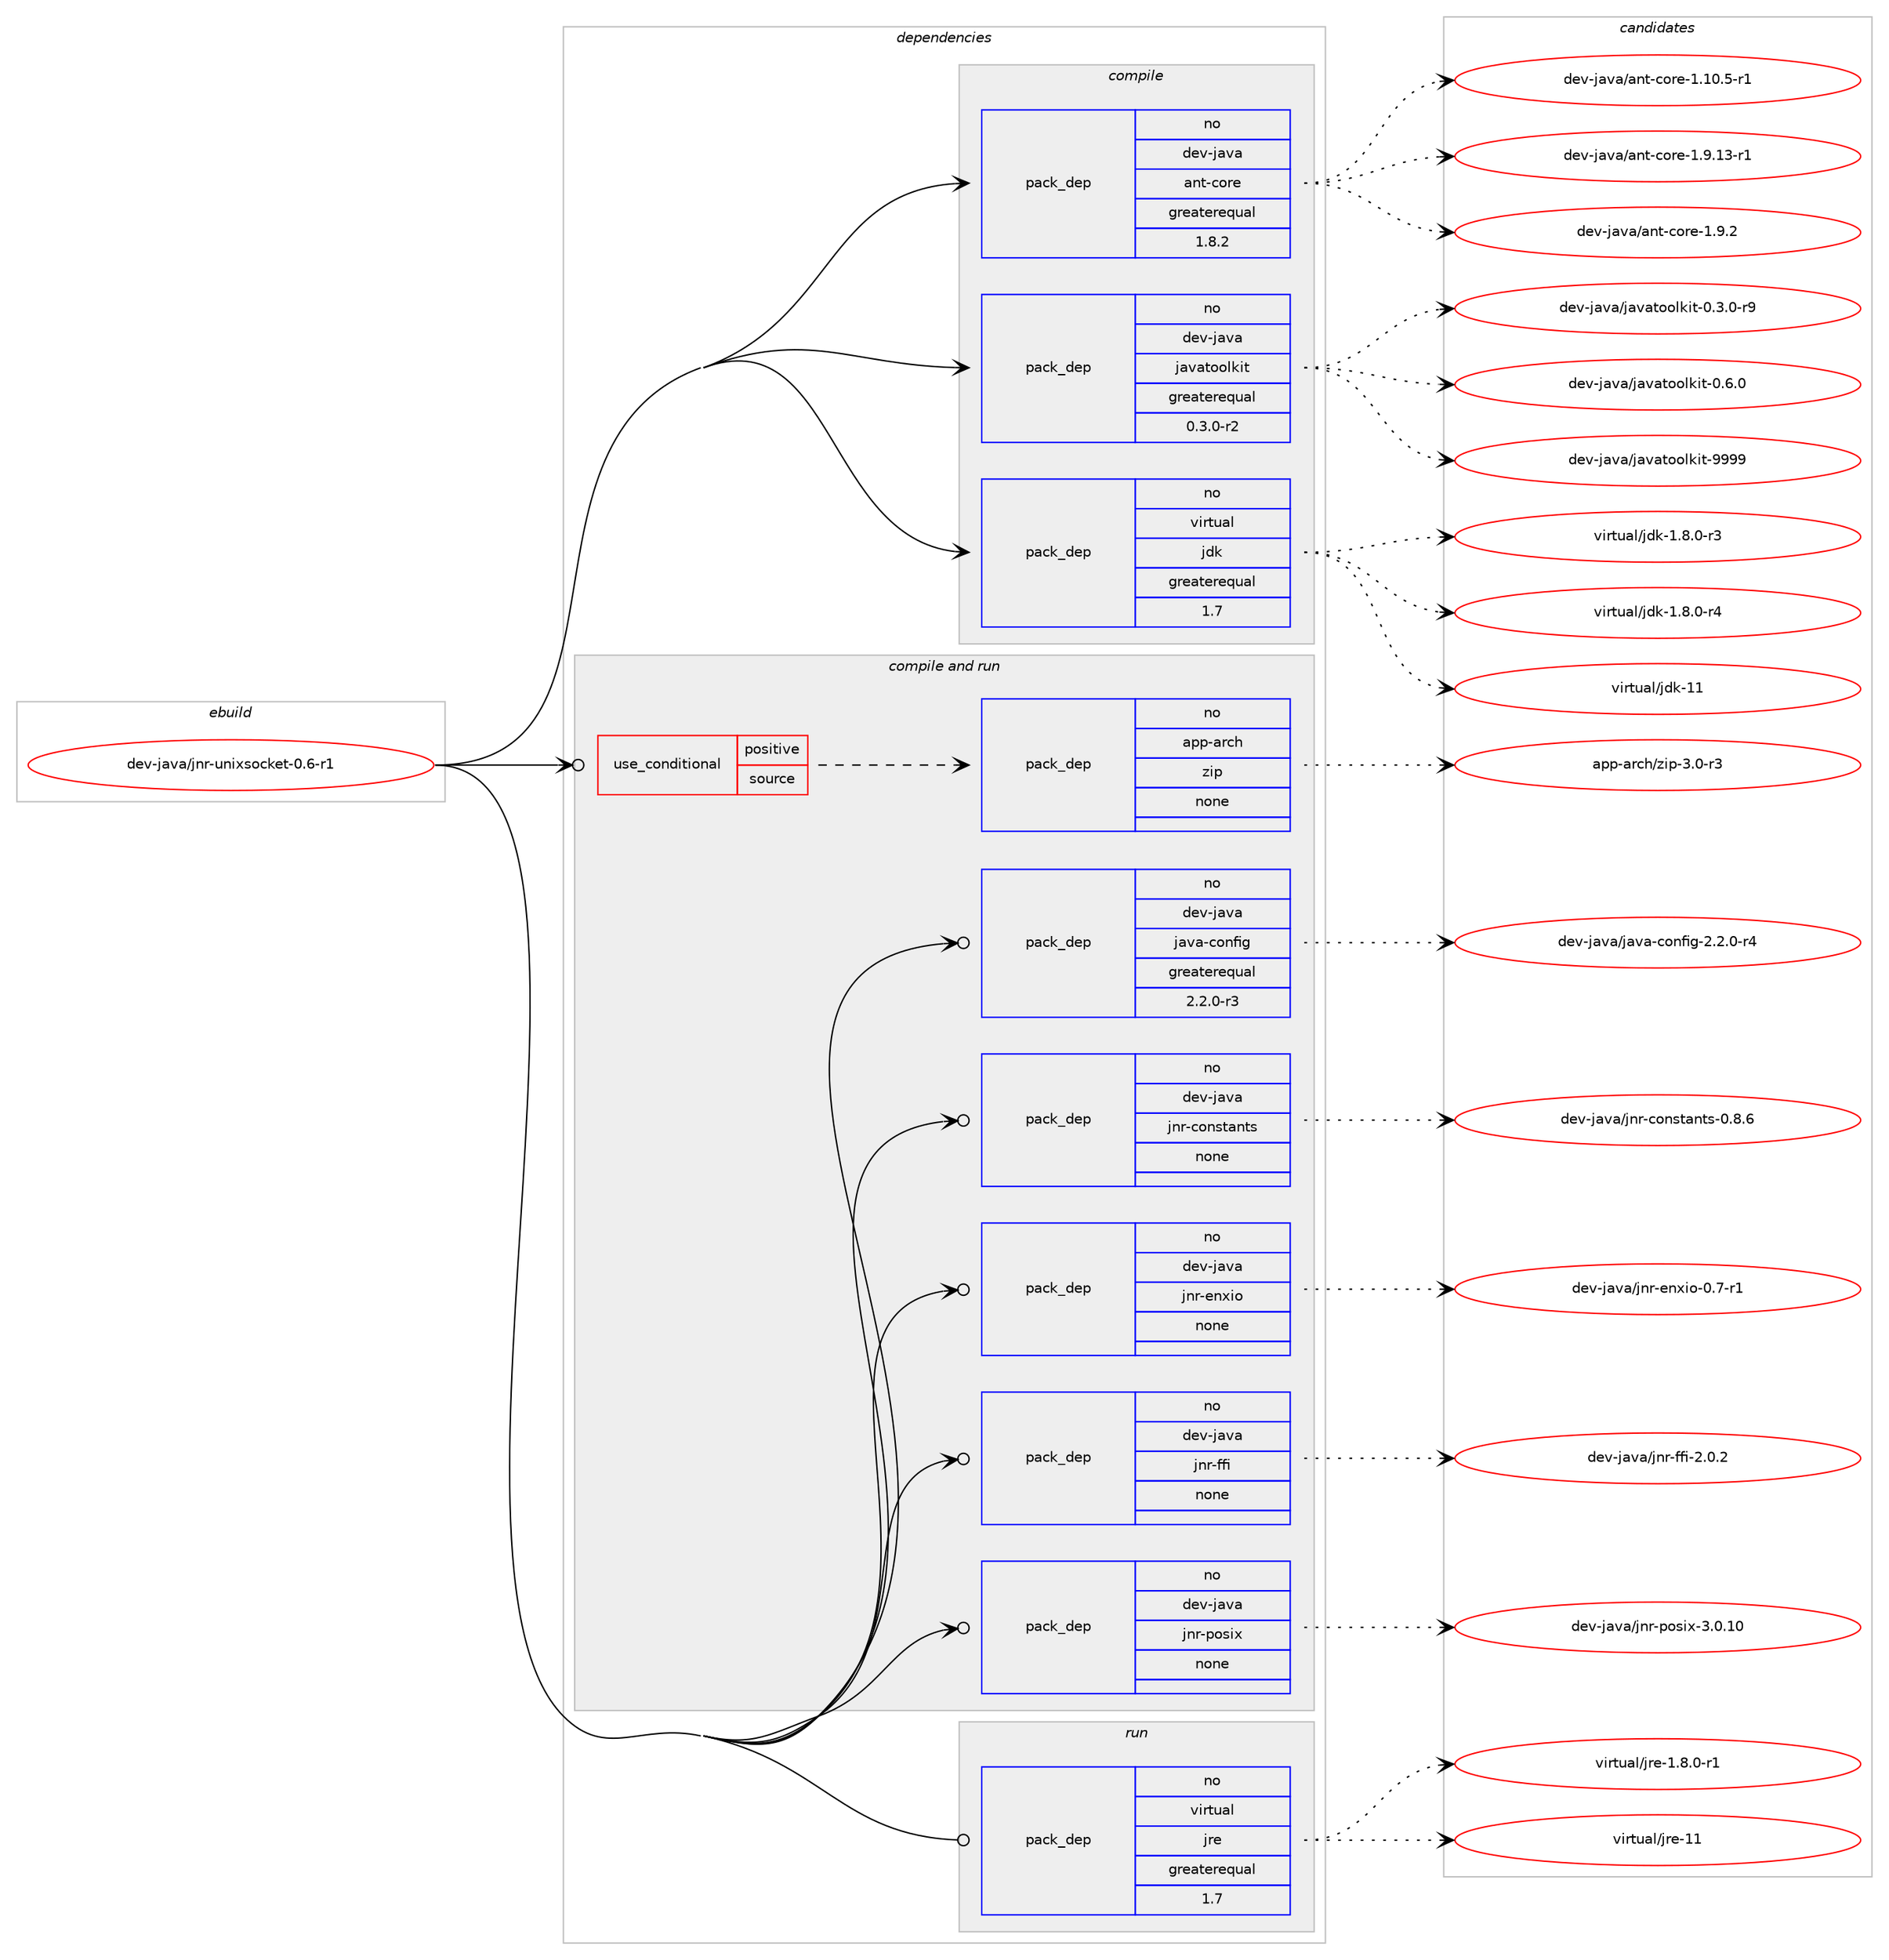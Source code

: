 digraph prolog {

# *************
# Graph options
# *************

newrank=true;
concentrate=true;
compound=true;
graph [rankdir=LR,fontname=Helvetica,fontsize=10,ranksep=1.5];#, ranksep=2.5, nodesep=0.2];
edge  [arrowhead=vee];
node  [fontname=Helvetica,fontsize=10];

# **********
# The ebuild
# **********

subgraph cluster_leftcol {
color=gray;
rank=same;
label=<<i>ebuild</i>>;
id [label="dev-java/jnr-unixsocket-0.6-r1", color=red, width=4, href="../dev-java/jnr-unixsocket-0.6-r1.svg"];
}

# ****************
# The dependencies
# ****************

subgraph cluster_midcol {
color=gray;
label=<<i>dependencies</i>>;
subgraph cluster_compile {
fillcolor="#eeeeee";
style=filled;
label=<<i>compile</i>>;
subgraph pack969129 {
dependency1354549 [label=<<TABLE BORDER="0" CELLBORDER="1" CELLSPACING="0" CELLPADDING="4" WIDTH="220"><TR><TD ROWSPAN="6" CELLPADDING="30">pack_dep</TD></TR><TR><TD WIDTH="110">no</TD></TR><TR><TD>dev-java</TD></TR><TR><TD>ant-core</TD></TR><TR><TD>greaterequal</TD></TR><TR><TD>1.8.2</TD></TR></TABLE>>, shape=none, color=blue];
}
id:e -> dependency1354549:w [weight=20,style="solid",arrowhead="vee"];
subgraph pack969130 {
dependency1354550 [label=<<TABLE BORDER="0" CELLBORDER="1" CELLSPACING="0" CELLPADDING="4" WIDTH="220"><TR><TD ROWSPAN="6" CELLPADDING="30">pack_dep</TD></TR><TR><TD WIDTH="110">no</TD></TR><TR><TD>dev-java</TD></TR><TR><TD>javatoolkit</TD></TR><TR><TD>greaterequal</TD></TR><TR><TD>0.3.0-r2</TD></TR></TABLE>>, shape=none, color=blue];
}
id:e -> dependency1354550:w [weight=20,style="solid",arrowhead="vee"];
subgraph pack969131 {
dependency1354551 [label=<<TABLE BORDER="0" CELLBORDER="1" CELLSPACING="0" CELLPADDING="4" WIDTH="220"><TR><TD ROWSPAN="6" CELLPADDING="30">pack_dep</TD></TR><TR><TD WIDTH="110">no</TD></TR><TR><TD>virtual</TD></TR><TR><TD>jdk</TD></TR><TR><TD>greaterequal</TD></TR><TR><TD>1.7</TD></TR></TABLE>>, shape=none, color=blue];
}
id:e -> dependency1354551:w [weight=20,style="solid",arrowhead="vee"];
}
subgraph cluster_compileandrun {
fillcolor="#eeeeee";
style=filled;
label=<<i>compile and run</i>>;
subgraph cond362981 {
dependency1354552 [label=<<TABLE BORDER="0" CELLBORDER="1" CELLSPACING="0" CELLPADDING="4"><TR><TD ROWSPAN="3" CELLPADDING="10">use_conditional</TD></TR><TR><TD>positive</TD></TR><TR><TD>source</TD></TR></TABLE>>, shape=none, color=red];
subgraph pack969132 {
dependency1354553 [label=<<TABLE BORDER="0" CELLBORDER="1" CELLSPACING="0" CELLPADDING="4" WIDTH="220"><TR><TD ROWSPAN="6" CELLPADDING="30">pack_dep</TD></TR><TR><TD WIDTH="110">no</TD></TR><TR><TD>app-arch</TD></TR><TR><TD>zip</TD></TR><TR><TD>none</TD></TR><TR><TD></TD></TR></TABLE>>, shape=none, color=blue];
}
dependency1354552:e -> dependency1354553:w [weight=20,style="dashed",arrowhead="vee"];
}
id:e -> dependency1354552:w [weight=20,style="solid",arrowhead="odotvee"];
subgraph pack969133 {
dependency1354554 [label=<<TABLE BORDER="0" CELLBORDER="1" CELLSPACING="0" CELLPADDING="4" WIDTH="220"><TR><TD ROWSPAN="6" CELLPADDING="30">pack_dep</TD></TR><TR><TD WIDTH="110">no</TD></TR><TR><TD>dev-java</TD></TR><TR><TD>java-config</TD></TR><TR><TD>greaterequal</TD></TR><TR><TD>2.2.0-r3</TD></TR></TABLE>>, shape=none, color=blue];
}
id:e -> dependency1354554:w [weight=20,style="solid",arrowhead="odotvee"];
subgraph pack969134 {
dependency1354555 [label=<<TABLE BORDER="0" CELLBORDER="1" CELLSPACING="0" CELLPADDING="4" WIDTH="220"><TR><TD ROWSPAN="6" CELLPADDING="30">pack_dep</TD></TR><TR><TD WIDTH="110">no</TD></TR><TR><TD>dev-java</TD></TR><TR><TD>jnr-constants</TD></TR><TR><TD>none</TD></TR><TR><TD></TD></TR></TABLE>>, shape=none, color=blue];
}
id:e -> dependency1354555:w [weight=20,style="solid",arrowhead="odotvee"];
subgraph pack969135 {
dependency1354556 [label=<<TABLE BORDER="0" CELLBORDER="1" CELLSPACING="0" CELLPADDING="4" WIDTH="220"><TR><TD ROWSPAN="6" CELLPADDING="30">pack_dep</TD></TR><TR><TD WIDTH="110">no</TD></TR><TR><TD>dev-java</TD></TR><TR><TD>jnr-enxio</TD></TR><TR><TD>none</TD></TR><TR><TD></TD></TR></TABLE>>, shape=none, color=blue];
}
id:e -> dependency1354556:w [weight=20,style="solid",arrowhead="odotvee"];
subgraph pack969136 {
dependency1354557 [label=<<TABLE BORDER="0" CELLBORDER="1" CELLSPACING="0" CELLPADDING="4" WIDTH="220"><TR><TD ROWSPAN="6" CELLPADDING="30">pack_dep</TD></TR><TR><TD WIDTH="110">no</TD></TR><TR><TD>dev-java</TD></TR><TR><TD>jnr-ffi</TD></TR><TR><TD>none</TD></TR><TR><TD></TD></TR></TABLE>>, shape=none, color=blue];
}
id:e -> dependency1354557:w [weight=20,style="solid",arrowhead="odotvee"];
subgraph pack969137 {
dependency1354558 [label=<<TABLE BORDER="0" CELLBORDER="1" CELLSPACING="0" CELLPADDING="4" WIDTH="220"><TR><TD ROWSPAN="6" CELLPADDING="30">pack_dep</TD></TR><TR><TD WIDTH="110">no</TD></TR><TR><TD>dev-java</TD></TR><TR><TD>jnr-posix</TD></TR><TR><TD>none</TD></TR><TR><TD></TD></TR></TABLE>>, shape=none, color=blue];
}
id:e -> dependency1354558:w [weight=20,style="solid",arrowhead="odotvee"];
}
subgraph cluster_run {
fillcolor="#eeeeee";
style=filled;
label=<<i>run</i>>;
subgraph pack969138 {
dependency1354559 [label=<<TABLE BORDER="0" CELLBORDER="1" CELLSPACING="0" CELLPADDING="4" WIDTH="220"><TR><TD ROWSPAN="6" CELLPADDING="30">pack_dep</TD></TR><TR><TD WIDTH="110">no</TD></TR><TR><TD>virtual</TD></TR><TR><TD>jre</TD></TR><TR><TD>greaterequal</TD></TR><TR><TD>1.7</TD></TR></TABLE>>, shape=none, color=blue];
}
id:e -> dependency1354559:w [weight=20,style="solid",arrowhead="odot"];
}
}

# **************
# The candidates
# **************

subgraph cluster_choices {
rank=same;
color=gray;
label=<<i>candidates</i>>;

subgraph choice969129 {
color=black;
nodesep=1;
choice10010111845106971189747971101164599111114101454946494846534511449 [label="dev-java/ant-core-1.10.5-r1", color=red, width=4,href="../dev-java/ant-core-1.10.5-r1.svg"];
choice10010111845106971189747971101164599111114101454946574649514511449 [label="dev-java/ant-core-1.9.13-r1", color=red, width=4,href="../dev-java/ant-core-1.9.13-r1.svg"];
choice10010111845106971189747971101164599111114101454946574650 [label="dev-java/ant-core-1.9.2", color=red, width=4,href="../dev-java/ant-core-1.9.2.svg"];
dependency1354549:e -> choice10010111845106971189747971101164599111114101454946494846534511449:w [style=dotted,weight="100"];
dependency1354549:e -> choice10010111845106971189747971101164599111114101454946574649514511449:w [style=dotted,weight="100"];
dependency1354549:e -> choice10010111845106971189747971101164599111114101454946574650:w [style=dotted,weight="100"];
}
subgraph choice969130 {
color=black;
nodesep=1;
choice1001011184510697118974710697118971161111111081071051164548465146484511457 [label="dev-java/javatoolkit-0.3.0-r9", color=red, width=4,href="../dev-java/javatoolkit-0.3.0-r9.svg"];
choice100101118451069711897471069711897116111111108107105116454846544648 [label="dev-java/javatoolkit-0.6.0", color=red, width=4,href="../dev-java/javatoolkit-0.6.0.svg"];
choice1001011184510697118974710697118971161111111081071051164557575757 [label="dev-java/javatoolkit-9999", color=red, width=4,href="../dev-java/javatoolkit-9999.svg"];
dependency1354550:e -> choice1001011184510697118974710697118971161111111081071051164548465146484511457:w [style=dotted,weight="100"];
dependency1354550:e -> choice100101118451069711897471069711897116111111108107105116454846544648:w [style=dotted,weight="100"];
dependency1354550:e -> choice1001011184510697118974710697118971161111111081071051164557575757:w [style=dotted,weight="100"];
}
subgraph choice969131 {
color=black;
nodesep=1;
choice11810511411611797108471061001074549465646484511451 [label="virtual/jdk-1.8.0-r3", color=red, width=4,href="../virtual/jdk-1.8.0-r3.svg"];
choice11810511411611797108471061001074549465646484511452 [label="virtual/jdk-1.8.0-r4", color=red, width=4,href="../virtual/jdk-1.8.0-r4.svg"];
choice1181051141161179710847106100107454949 [label="virtual/jdk-11", color=red, width=4,href="../virtual/jdk-11.svg"];
dependency1354551:e -> choice11810511411611797108471061001074549465646484511451:w [style=dotted,weight="100"];
dependency1354551:e -> choice11810511411611797108471061001074549465646484511452:w [style=dotted,weight="100"];
dependency1354551:e -> choice1181051141161179710847106100107454949:w [style=dotted,weight="100"];
}
subgraph choice969132 {
color=black;
nodesep=1;
choice9711211245971149910447122105112455146484511451 [label="app-arch/zip-3.0-r3", color=red, width=4,href="../app-arch/zip-3.0-r3.svg"];
dependency1354553:e -> choice9711211245971149910447122105112455146484511451:w [style=dotted,weight="100"];
}
subgraph choice969133 {
color=black;
nodesep=1;
choice10010111845106971189747106971189745991111101021051034550465046484511452 [label="dev-java/java-config-2.2.0-r4", color=red, width=4,href="../dev-java/java-config-2.2.0-r4.svg"];
dependency1354554:e -> choice10010111845106971189747106971189745991111101021051034550465046484511452:w [style=dotted,weight="100"];
}
subgraph choice969134 {
color=black;
nodesep=1;
choice10010111845106971189747106110114459911111011511697110116115454846564654 [label="dev-java/jnr-constants-0.8.6", color=red, width=4,href="../dev-java/jnr-constants-0.8.6.svg"];
dependency1354555:e -> choice10010111845106971189747106110114459911111011511697110116115454846564654:w [style=dotted,weight="100"];
}
subgraph choice969135 {
color=black;
nodesep=1;
choice1001011184510697118974710611011445101110120105111454846554511449 [label="dev-java/jnr-enxio-0.7-r1", color=red, width=4,href="../dev-java/jnr-enxio-0.7-r1.svg"];
dependency1354556:e -> choice1001011184510697118974710611011445101110120105111454846554511449:w [style=dotted,weight="100"];
}
subgraph choice969136 {
color=black;
nodesep=1;
choice1001011184510697118974710611011445102102105455046484650 [label="dev-java/jnr-ffi-2.0.2", color=red, width=4,href="../dev-java/jnr-ffi-2.0.2.svg"];
dependency1354557:e -> choice1001011184510697118974710611011445102102105455046484650:w [style=dotted,weight="100"];
}
subgraph choice969137 {
color=black;
nodesep=1;
choice100101118451069711897471061101144511211111510512045514648464948 [label="dev-java/jnr-posix-3.0.10", color=red, width=4,href="../dev-java/jnr-posix-3.0.10.svg"];
dependency1354558:e -> choice100101118451069711897471061101144511211111510512045514648464948:w [style=dotted,weight="100"];
}
subgraph choice969138 {
color=black;
nodesep=1;
choice11810511411611797108471061141014549465646484511449 [label="virtual/jre-1.8.0-r1", color=red, width=4,href="../virtual/jre-1.8.0-r1.svg"];
choice1181051141161179710847106114101454949 [label="virtual/jre-11", color=red, width=4,href="../virtual/jre-11.svg"];
dependency1354559:e -> choice11810511411611797108471061141014549465646484511449:w [style=dotted,weight="100"];
dependency1354559:e -> choice1181051141161179710847106114101454949:w [style=dotted,weight="100"];
}
}

}
